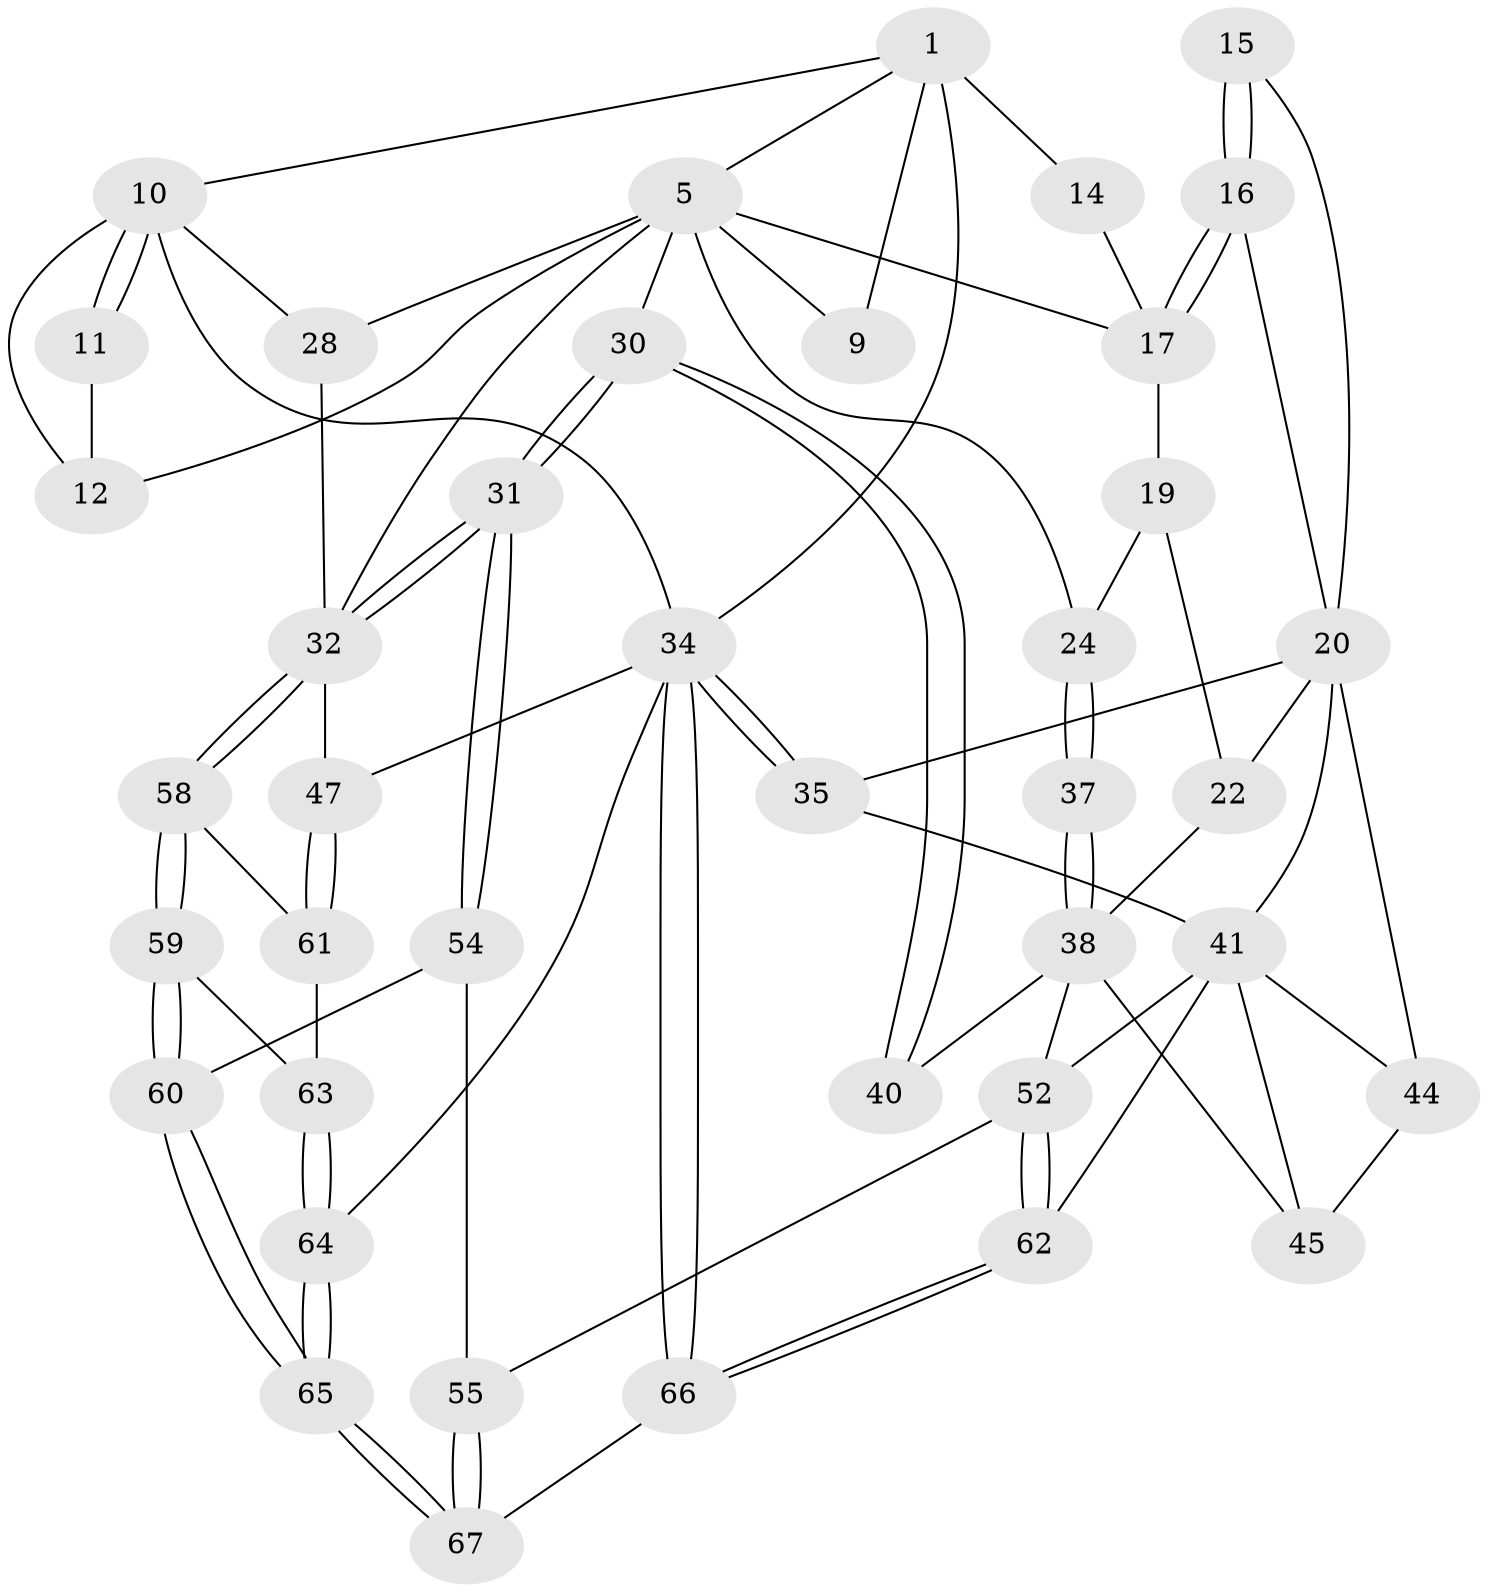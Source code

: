 // original degree distribution, {3: 0.07462686567164178, 6: 0.26865671641791045, 4: 0.22388059701492538, 5: 0.43283582089552236}
// Generated by graph-tools (version 1.1) at 2025/21/03/04/25 18:21:31]
// undirected, 40 vertices, 91 edges
graph export_dot {
graph [start="1"]
  node [color=gray90,style=filled];
  1 [pos="+0.5655557435311245+0",super="+4+2"];
  5 [pos="+0.5879720959236066+0.2917638915594526",super="+6"];
  9 [pos="+0.2062095925880119+0.12866231692161972"];
  10 [pos="+0+0.09534831753220732",super="+13"];
  11 [pos="+0.0454438830620373+0.15298081512545528"];
  12 [pos="+0.059560358868493084+0.33723577525297016"];
  14 [pos="+1+0"];
  15 [pos="+0.7649940042690978+0.3715201862010748"];
  16 [pos="+1+0.31405624387961434"];
  17 [pos="+1+0",super="+18"];
  19 [pos="+0.6556514757904092+0.33074309456548767",super="+23"];
  20 [pos="+0.8534126915868988+0.5153826913121066",super="+21+29"];
  22 [pos="+0.7547542283382507+0.6441866191192506"];
  24 [pos="+0.6751909487708615+0.6292529604771443",super="+25"];
  28 [pos="+0+0.5907397991989329"];
  30 [pos="+0.4338450624486181+0.7245754698916113"];
  31 [pos="+0.24793948889366754+0.7698029051029851"];
  32 [pos="+0.2380539849964963+0.7710307749850015",super="+33"];
  34 [pos="+1+1",super="+48"];
  35 [pos="+1+1",super="+36"];
  37 [pos="+0.5829951806808282+0.7669166746450646"];
  38 [pos="+0.5653293533378319+0.817975390341605",super="+43+39"];
  40 [pos="+0.5273267458750758+0.8031133834967807"];
  41 [pos="+1+0.6724326569363596",super="+49"];
  44 [pos="+0.8998103163117659+0.7226549943441909"];
  45 [pos="+0.759103093730402+0.7576953326936757"];
  47 [pos="+0+0.7342984205267481"];
  52 [pos="+0.755042694050604+0.9366341779394155",super="+53"];
  54 [pos="+0.4108447889817628+0.9002787862741296",super="+56"];
  55 [pos="+0.5308461694423532+1"];
  58 [pos="+0.23724452316817757+0.7964119452992117"];
  59 [pos="+0.24043139100258032+0.8443777164148065"];
  60 [pos="+0.26602817824245606+1"];
  61 [pos="+0.06091793533475055+0.9382466730324882"];
  62 [pos="+0.7560925967356573+0.9942092195977846"];
  63 [pos="+0.07440727573564378+0.9652788488761975"];
  64 [pos="+0.158043922108005+1"];
  65 [pos="+0.26360183856905056+1"];
  66 [pos="+0.7325091612158423+1"];
  67 [pos="+0.4930085571673713+1"];
  1 -- 5;
  1 -- 14 [weight=2];
  1 -- 34;
  1 -- 9;
  1 -- 10;
  5 -- 17;
  5 -- 32;
  5 -- 24;
  5 -- 9;
  5 -- 12;
  5 -- 28;
  5 -- 30;
  10 -- 11;
  10 -- 11;
  10 -- 34;
  10 -- 12;
  10 -- 28;
  11 -- 12;
  14 -- 17;
  15 -- 16;
  15 -- 16;
  15 -- 20;
  16 -- 17;
  16 -- 17;
  16 -- 20;
  17 -- 19;
  19 -- 24;
  19 -- 22;
  20 -- 41;
  20 -- 44;
  20 -- 22;
  20 -- 35;
  22 -- 38;
  24 -- 37 [weight=2];
  24 -- 37;
  28 -- 32;
  30 -- 31;
  30 -- 31;
  30 -- 40;
  30 -- 40;
  31 -- 32;
  31 -- 32;
  31 -- 54;
  31 -- 54;
  32 -- 58;
  32 -- 58;
  32 -- 47;
  34 -- 35;
  34 -- 35;
  34 -- 66;
  34 -- 66;
  34 -- 64;
  34 -- 47;
  35 -- 41 [weight=2];
  37 -- 38;
  37 -- 38;
  38 -- 45;
  38 -- 40;
  38 -- 52;
  41 -- 52;
  41 -- 44;
  41 -- 45;
  41 -- 62;
  44 -- 45;
  47 -- 61;
  47 -- 61;
  52 -- 62;
  52 -- 62;
  52 -- 55;
  54 -- 60;
  54 -- 55;
  55 -- 67;
  55 -- 67;
  58 -- 59;
  58 -- 59;
  58 -- 61;
  59 -- 60;
  59 -- 60;
  59 -- 63;
  60 -- 65;
  60 -- 65;
  61 -- 63;
  62 -- 66;
  62 -- 66;
  63 -- 64;
  63 -- 64;
  64 -- 65;
  64 -- 65;
  65 -- 67;
  65 -- 67;
  66 -- 67;
}
